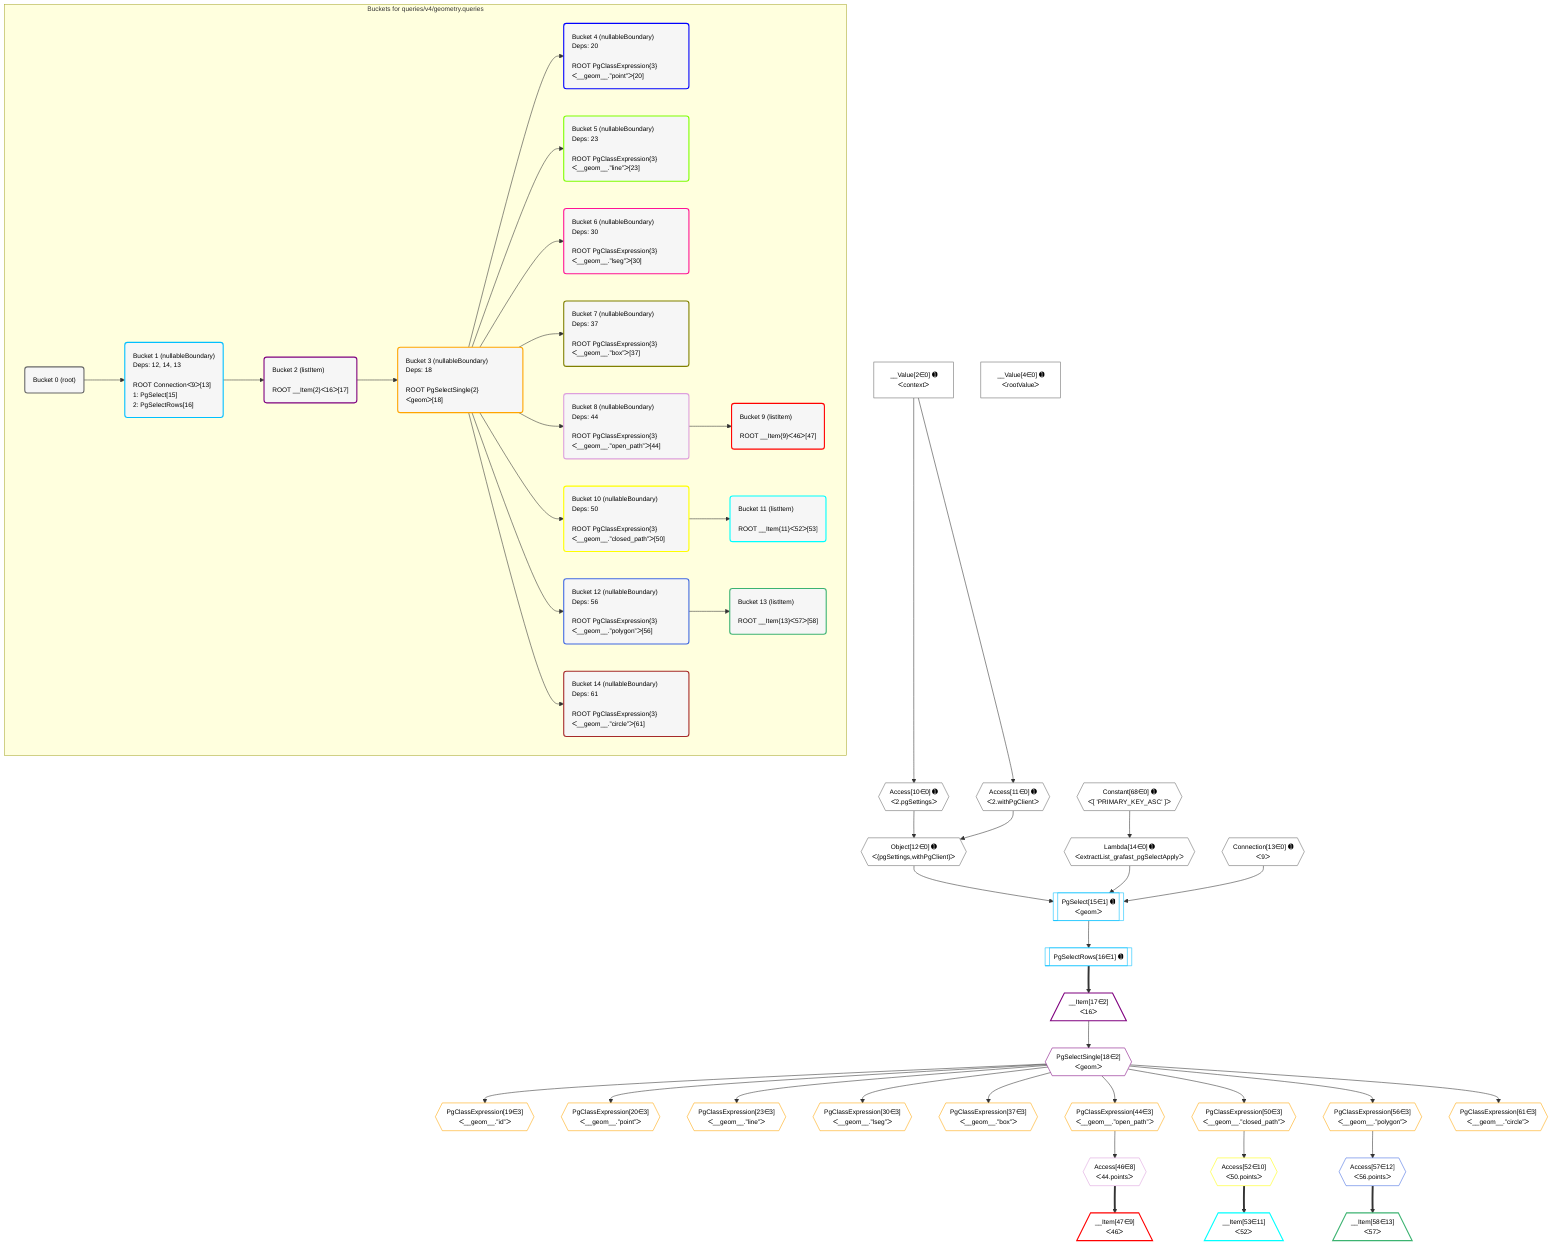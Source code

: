 %%{init: {'themeVariables': { 'fontSize': '12px'}}}%%
graph TD
    classDef path fill:#eee,stroke:#000,color:#000
    classDef plan fill:#fff,stroke-width:1px,color:#000
    classDef itemplan fill:#fff,stroke-width:2px,color:#000
    classDef unbatchedplan fill:#dff,stroke-width:1px,color:#000
    classDef sideeffectplan fill:#fcc,stroke-width:2px,color:#000
    classDef bucket fill:#f6f6f6,color:#000,stroke-width:2px,text-align:left


    %% plan dependencies
    Object12{{"Object[12∈0] ➊<br />ᐸ{pgSettings,withPgClient}ᐳ"}}:::plan
    Access10{{"Access[10∈0] ➊<br />ᐸ2.pgSettingsᐳ"}}:::plan
    Access11{{"Access[11∈0] ➊<br />ᐸ2.withPgClientᐳ"}}:::plan
    Access10 & Access11 --> Object12
    __Value2["__Value[2∈0] ➊<br />ᐸcontextᐳ"]:::plan
    __Value2 --> Access10
    __Value2 --> Access11
    Lambda14{{"Lambda[14∈0] ➊<br />ᐸextractList_grafast_pgSelectApplyᐳ"}}:::plan
    Constant68{{"Constant[68∈0] ➊<br />ᐸ[ 'PRIMARY_KEY_ASC' ]ᐳ"}}:::plan
    Constant68 --> Lambda14
    __Value4["__Value[4∈0] ➊<br />ᐸrootValueᐳ"]:::plan
    Connection13{{"Connection[13∈0] ➊<br />ᐸ9ᐳ"}}:::plan
    PgSelect15[["PgSelect[15∈1] ➊<br />ᐸgeomᐳ"]]:::plan
    Object12 & Lambda14 & Connection13 --> PgSelect15
    PgSelectRows16[["PgSelectRows[16∈1] ➊"]]:::plan
    PgSelect15 --> PgSelectRows16
    __Item17[/"__Item[17∈2]<br />ᐸ16ᐳ"\]:::itemplan
    PgSelectRows16 ==> __Item17
    PgSelectSingle18{{"PgSelectSingle[18∈2]<br />ᐸgeomᐳ"}}:::plan
    __Item17 --> PgSelectSingle18
    PgClassExpression19{{"PgClassExpression[19∈3]<br />ᐸ__geom__.”id”ᐳ"}}:::plan
    PgSelectSingle18 --> PgClassExpression19
    PgClassExpression20{{"PgClassExpression[20∈3]<br />ᐸ__geom__.”point”ᐳ"}}:::plan
    PgSelectSingle18 --> PgClassExpression20
    PgClassExpression23{{"PgClassExpression[23∈3]<br />ᐸ__geom__.”line”ᐳ"}}:::plan
    PgSelectSingle18 --> PgClassExpression23
    PgClassExpression30{{"PgClassExpression[30∈3]<br />ᐸ__geom__.”lseg”ᐳ"}}:::plan
    PgSelectSingle18 --> PgClassExpression30
    PgClassExpression37{{"PgClassExpression[37∈3]<br />ᐸ__geom__.”box”ᐳ"}}:::plan
    PgSelectSingle18 --> PgClassExpression37
    PgClassExpression44{{"PgClassExpression[44∈3]<br />ᐸ__geom__.”open_path”ᐳ"}}:::plan
    PgSelectSingle18 --> PgClassExpression44
    PgClassExpression50{{"PgClassExpression[50∈3]<br />ᐸ__geom__.”closed_path”ᐳ"}}:::plan
    PgSelectSingle18 --> PgClassExpression50
    PgClassExpression56{{"PgClassExpression[56∈3]<br />ᐸ__geom__.”polygon”ᐳ"}}:::plan
    PgSelectSingle18 --> PgClassExpression56
    PgClassExpression61{{"PgClassExpression[61∈3]<br />ᐸ__geom__.”circle”ᐳ"}}:::plan
    PgSelectSingle18 --> PgClassExpression61
    Access46{{"Access[46∈8]<br />ᐸ44.pointsᐳ"}}:::plan
    PgClassExpression44 --> Access46
    __Item47[/"__Item[47∈9]<br />ᐸ46ᐳ"\]:::itemplan
    Access46 ==> __Item47
    Access52{{"Access[52∈10]<br />ᐸ50.pointsᐳ"}}:::plan
    PgClassExpression50 --> Access52
    __Item53[/"__Item[53∈11]<br />ᐸ52ᐳ"\]:::itemplan
    Access52 ==> __Item53
    Access57{{"Access[57∈12]<br />ᐸ56.pointsᐳ"}}:::plan
    PgClassExpression56 --> Access57
    __Item58[/"__Item[58∈13]<br />ᐸ57ᐳ"\]:::itemplan
    Access57 ==> __Item58

    %% define steps

    subgraph "Buckets for queries/v4/geometry.queries"
    Bucket0("Bucket 0 (root)"):::bucket
    classDef bucket0 stroke:#696969
    class Bucket0,__Value2,__Value4,Access10,Access11,Object12,Connection13,Lambda14,Constant68 bucket0
    Bucket1("Bucket 1 (nullableBoundary)<br />Deps: 12, 14, 13<br /><br />ROOT Connectionᐸ9ᐳ[13]<br />1: PgSelect[15]<br />2: PgSelectRows[16]"):::bucket
    classDef bucket1 stroke:#00bfff
    class Bucket1,PgSelect15,PgSelectRows16 bucket1
    Bucket2("Bucket 2 (listItem)<br /><br />ROOT __Item{2}ᐸ16ᐳ[17]"):::bucket
    classDef bucket2 stroke:#7f007f
    class Bucket2,__Item17,PgSelectSingle18 bucket2
    Bucket3("Bucket 3 (nullableBoundary)<br />Deps: 18<br /><br />ROOT PgSelectSingle{2}ᐸgeomᐳ[18]"):::bucket
    classDef bucket3 stroke:#ffa500
    class Bucket3,PgClassExpression19,PgClassExpression20,PgClassExpression23,PgClassExpression30,PgClassExpression37,PgClassExpression44,PgClassExpression50,PgClassExpression56,PgClassExpression61 bucket3
    Bucket4("Bucket 4 (nullableBoundary)<br />Deps: 20<br /><br />ROOT PgClassExpression{3}ᐸ__geom__.”point”ᐳ[20]"):::bucket
    classDef bucket4 stroke:#0000ff
    class Bucket4 bucket4
    Bucket5("Bucket 5 (nullableBoundary)<br />Deps: 23<br /><br />ROOT PgClassExpression{3}ᐸ__geom__.”line”ᐳ[23]"):::bucket
    classDef bucket5 stroke:#7fff00
    class Bucket5 bucket5
    Bucket6("Bucket 6 (nullableBoundary)<br />Deps: 30<br /><br />ROOT PgClassExpression{3}ᐸ__geom__.”lseg”ᐳ[30]"):::bucket
    classDef bucket6 stroke:#ff1493
    class Bucket6 bucket6
    Bucket7("Bucket 7 (nullableBoundary)<br />Deps: 37<br /><br />ROOT PgClassExpression{3}ᐸ__geom__.”box”ᐳ[37]"):::bucket
    classDef bucket7 stroke:#808000
    class Bucket7 bucket7
    Bucket8("Bucket 8 (nullableBoundary)<br />Deps: 44<br /><br />ROOT PgClassExpression{3}ᐸ__geom__.”open_path”ᐳ[44]"):::bucket
    classDef bucket8 stroke:#dda0dd
    class Bucket8,Access46 bucket8
    Bucket9("Bucket 9 (listItem)<br /><br />ROOT __Item{9}ᐸ46ᐳ[47]"):::bucket
    classDef bucket9 stroke:#ff0000
    class Bucket9,__Item47 bucket9
    Bucket10("Bucket 10 (nullableBoundary)<br />Deps: 50<br /><br />ROOT PgClassExpression{3}ᐸ__geom__.”closed_path”ᐳ[50]"):::bucket
    classDef bucket10 stroke:#ffff00
    class Bucket10,Access52 bucket10
    Bucket11("Bucket 11 (listItem)<br /><br />ROOT __Item{11}ᐸ52ᐳ[53]"):::bucket
    classDef bucket11 stroke:#00ffff
    class Bucket11,__Item53 bucket11
    Bucket12("Bucket 12 (nullableBoundary)<br />Deps: 56<br /><br />ROOT PgClassExpression{3}ᐸ__geom__.”polygon”ᐳ[56]"):::bucket
    classDef bucket12 stroke:#4169e1
    class Bucket12,Access57 bucket12
    Bucket13("Bucket 13 (listItem)<br /><br />ROOT __Item{13}ᐸ57ᐳ[58]"):::bucket
    classDef bucket13 stroke:#3cb371
    class Bucket13,__Item58 bucket13
    Bucket14("Bucket 14 (nullableBoundary)<br />Deps: 61<br /><br />ROOT PgClassExpression{3}ᐸ__geom__.”circle”ᐳ[61]"):::bucket
    classDef bucket14 stroke:#a52a2a
    class Bucket14 bucket14
    Bucket0 --> Bucket1
    Bucket1 --> Bucket2
    Bucket2 --> Bucket3
    Bucket3 --> Bucket4 & Bucket5 & Bucket6 & Bucket7 & Bucket8 & Bucket10 & Bucket12 & Bucket14
    Bucket8 --> Bucket9
    Bucket10 --> Bucket11
    Bucket12 --> Bucket13
    end